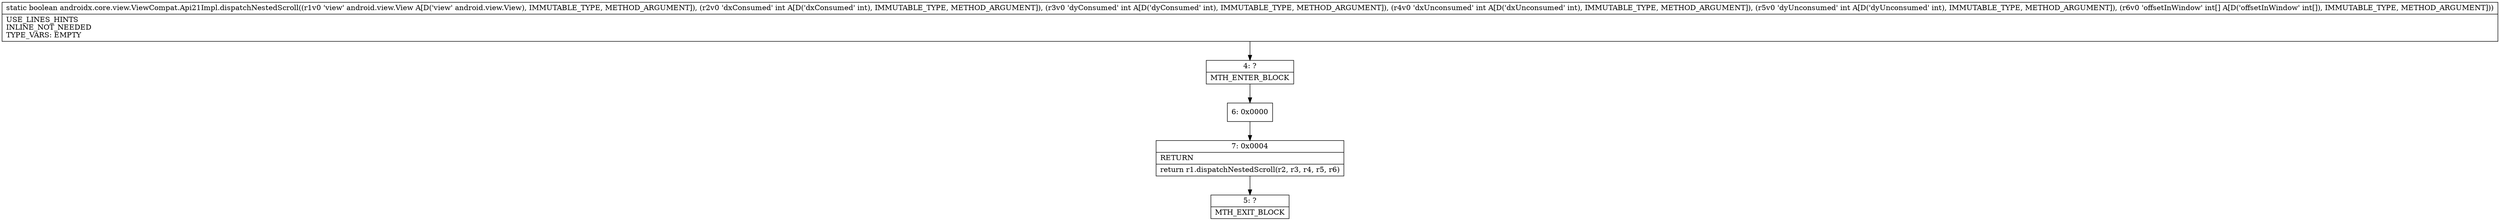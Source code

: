 digraph "CFG forandroidx.core.view.ViewCompat.Api21Impl.dispatchNestedScroll(Landroid\/view\/View;IIII[I)Z" {
Node_4 [shape=record,label="{4\:\ ?|MTH_ENTER_BLOCK\l}"];
Node_6 [shape=record,label="{6\:\ 0x0000}"];
Node_7 [shape=record,label="{7\:\ 0x0004|RETURN\l|return r1.dispatchNestedScroll(r2, r3, r4, r5, r6)\l}"];
Node_5 [shape=record,label="{5\:\ ?|MTH_EXIT_BLOCK\l}"];
MethodNode[shape=record,label="{static boolean androidx.core.view.ViewCompat.Api21Impl.dispatchNestedScroll((r1v0 'view' android.view.View A[D('view' android.view.View), IMMUTABLE_TYPE, METHOD_ARGUMENT]), (r2v0 'dxConsumed' int A[D('dxConsumed' int), IMMUTABLE_TYPE, METHOD_ARGUMENT]), (r3v0 'dyConsumed' int A[D('dyConsumed' int), IMMUTABLE_TYPE, METHOD_ARGUMENT]), (r4v0 'dxUnconsumed' int A[D('dxUnconsumed' int), IMMUTABLE_TYPE, METHOD_ARGUMENT]), (r5v0 'dyUnconsumed' int A[D('dyUnconsumed' int), IMMUTABLE_TYPE, METHOD_ARGUMENT]), (r6v0 'offsetInWindow' int[] A[D('offsetInWindow' int[]), IMMUTABLE_TYPE, METHOD_ARGUMENT]))  | USE_LINES_HINTS\lINLINE_NOT_NEEDED\lTYPE_VARS: EMPTY\l}"];
MethodNode -> Node_4;Node_4 -> Node_6;
Node_6 -> Node_7;
Node_7 -> Node_5;
}

